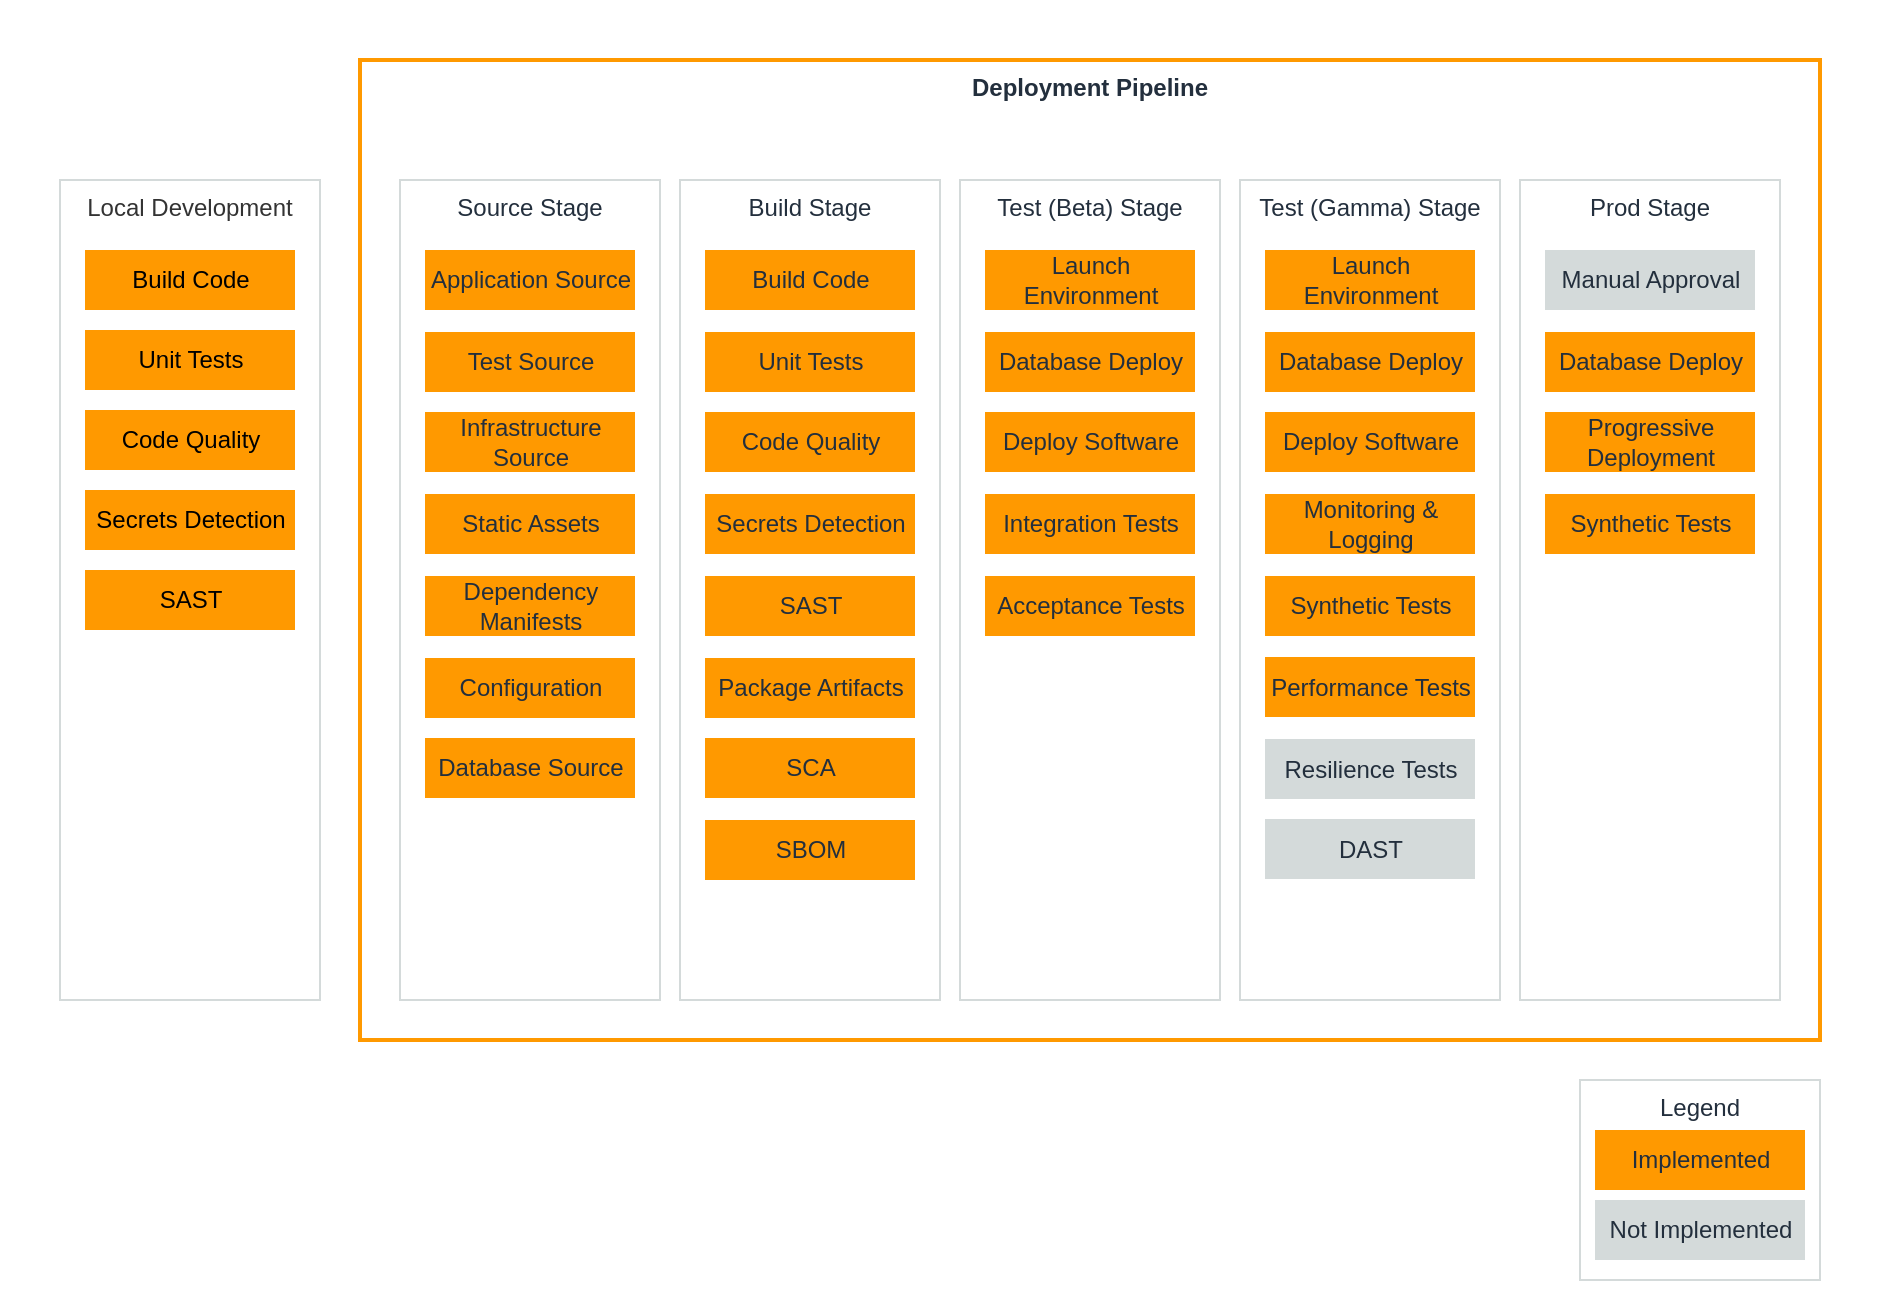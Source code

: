 <mxfile>
    <diagram id="wQqJdAkL07R6x1p4S5oJ" name="Page-1">
        <mxGraphModel dx="450" dy="381" grid="1" gridSize="10" guides="1" tooltips="1" connect="1" arrows="1" fold="1" page="1" pageScale="1" pageWidth="850" pageHeight="1100" math="0" shadow="0">
            <root>
                <mxCell id="0"/>
                <mxCell id="1" parent="0"/>
                <mxCell id="2" value="" style="fillColor=#FFFFFF;strokeColor=none;dashed=0;verticalAlign=top;fontStyle=0;fontColor=#232F3D;shadow=0;" parent="1" vertex="1">
                    <mxGeometry x="70" y="110" width="950" height="650" as="geometry"/>
                </mxCell>
                <mxCell id="4" value="Deployment Pipeline" style="fillColor=none;strokeColor=#FF9900;verticalAlign=top;fontStyle=1;fontColor=#232F3D;strokeWidth=2;shadow=0;" parent="1" vertex="1">
                    <mxGeometry x="250" y="140" width="730" height="490" as="geometry"/>
                </mxCell>
                <mxCell id="6" value="Legend" style="rounded=0;whiteSpace=wrap;html=1;fillColor=#FFFFFF;strokeColor=#D4DADA;fontColor=#232F3D;verticalAlign=top;shadow=0;glass=0;" parent="1" vertex="1">
                    <mxGeometry x="860" y="650" width="120" height="100" as="geometry"/>
                </mxCell>
                <mxCell id="11" value="Implemented" style="rounded=0;whiteSpace=wrap;html=1;fillColor=#ff9900;strokeColor=none;fontColor=#232F3D;shadow=0;" parent="1" vertex="1">
                    <mxGeometry x="867.5" y="675" width="105" height="30" as="geometry"/>
                </mxCell>
                <mxCell id="12" value="Not Implemented" style="rounded=0;whiteSpace=wrap;html=1;fillColor=#d4dada;strokeColor=none;fontColor=#232F3D;shadow=0;" parent="1" vertex="1">
                    <mxGeometry x="867.5" y="710" width="105" height="30" as="geometry"/>
                </mxCell>
                <mxCell id="13" value="Source Stage" style="fillColor=#FFFFFF;strokeColor=#D4DADA;verticalAlign=top;fontStyle=0;fontColor=#232F3D;shadow=0;" parent="1" vertex="1">
                    <mxGeometry x="270" y="200" width="130" height="410" as="geometry"/>
                </mxCell>
                <mxCell id="14" value="Build Stage" style="fillColor=#FFFFFF;strokeColor=#D4DADA;verticalAlign=top;fontStyle=0;fontColor=#232F3D;shadow=0;" parent="1" vertex="1">
                    <mxGeometry x="410" y="200" width="130" height="410" as="geometry"/>
                </mxCell>
                <mxCell id="15" value="Test (Beta) Stage" style="fillColor=#FFFFFF;strokeColor=#D4DADA;verticalAlign=top;fontStyle=0;fontColor=#232F3D;shadow=0;" parent="1" vertex="1">
                    <mxGeometry x="550" y="200" width="130" height="410" as="geometry"/>
                </mxCell>
                <mxCell id="16" value="Test (Gamma) Stage" style="fillColor=#FFFFFF;strokeColor=#D4DADA;verticalAlign=top;fontStyle=0;fontColor=#232F3D;shadow=0;" parent="1" vertex="1">
                    <mxGeometry x="690" y="200" width="130" height="410" as="geometry"/>
                </mxCell>
                <mxCell id="17" value="Prod Stage" style="fillColor=#FFFFFF;strokeColor=#D4DADA;verticalAlign=top;fontStyle=0;fontColor=#232F3D;shadow=0;glass=0;sketch=0;" parent="1" vertex="1">
                    <mxGeometry x="830" y="200" width="130" height="410" as="geometry"/>
                </mxCell>
                <mxCell id="18" value="Build Code" style="rounded=0;whiteSpace=wrap;html=1;fillColor=#ff9900;strokeColor=none;fontColor=#232F3D;shadow=0;" parent="1" vertex="1">
                    <mxGeometry x="422.5" y="235" width="105" height="30" as="geometry"/>
                </mxCell>
                <mxCell id="19" value="Unit Tests" style="rounded=0;whiteSpace=wrap;html=1;fillColor=#ff9900;strokeColor=none;fontColor=#232F3D;shadow=0;" parent="1" vertex="1">
                    <mxGeometry x="422.5" y="276" width="105" height="30" as="geometry"/>
                </mxCell>
                <mxCell id="20" value="Secrets Detection" style="rounded=0;whiteSpace=wrap;html=1;fillColor=#ff9900;strokeColor=none;fontColor=#232F3D;shadow=0;" parent="1" vertex="1">
                    <mxGeometry x="422.5" y="357" width="105" height="30" as="geometry"/>
                </mxCell>
                <mxCell id="21" value="Code Quality&lt;span style=&quot;font-family: monospace; font-size: 0px;&quot;&gt;%3CmxGraphModel%3E%3Croot%3E%3CmxCell%20id%3D%220%22%2F%3E%3CmxCell%20id%3D%221%22%20parent%3D%220%22%2F%3E%3CmxCell%20id%3D%222%22%20value%3D%22Secrets%20Detection%22%20style%3D%22rounded%3D0%3BwhiteSpace%3Dwrap%3Bhtml%3D1%3BfillColor%3D%23ff9900%3BstrokeColor%3D%23000000%3BfontColor%3D%23000000%3B%22%20vertex%3D%221%22%20parent%3D%221%22%3E%3CmxGeometry%20x%3D%22110%22%20y%3D%22320%22%20width%3D%22110%22%20height%3D%2240%22%20as%3D%22geometry%22%2F%3E%3C%2FmxCell%3E%3C%2Froot%3E%3C%2FmxGraphModel%3E&lt;/span&gt;" style="rounded=0;whiteSpace=wrap;html=1;fillColor=#ff9900;strokeColor=none;fontColor=#232F3D;shadow=0;" parent="1" vertex="1">
                    <mxGeometry x="422.5" y="316" width="105" height="30" as="geometry"/>
                </mxCell>
                <mxCell id="22" value="SAST" style="rounded=0;whiteSpace=wrap;html=1;fillColor=#FF9900;strokeColor=none;fontColor=#232F3D;shadow=0;" parent="1" vertex="1">
                    <mxGeometry x="422.5" y="398" width="105" height="30" as="geometry"/>
                </mxCell>
                <mxCell id="23" value="Package Artifacts" style="rounded=0;whiteSpace=wrap;html=1;fillColor=#ff9900;strokeColor=none;fontColor=#232F3D;shadow=0;" parent="1" vertex="1">
                    <mxGeometry x="422.5" y="439" width="105" height="30" as="geometry"/>
                </mxCell>
                <mxCell id="24" value="SCA" style="rounded=0;whiteSpace=wrap;html=1;fillColor=#ff9900;strokeColor=none;fontColor=#232F3D;shadow=0;" parent="1" vertex="1">
                    <mxGeometry x="422.5" y="479" width="105" height="30" as="geometry"/>
                </mxCell>
                <mxCell id="25" value="SBOM" style="rounded=0;whiteSpace=wrap;html=1;fillColor=#ff9900;strokeColor=none;fontColor=#232F3D;shadow=0;" parent="1" vertex="1">
                    <mxGeometry x="422.5" y="520" width="105" height="30" as="geometry"/>
                </mxCell>
                <mxCell id="26" value="Application Source" style="rounded=0;whiteSpace=wrap;html=1;fillColor=#ff9900;strokeColor=none;fontColor=#232F3D;shadow=0;" parent="1" vertex="1">
                    <mxGeometry x="282.5" y="235" width="105" height="30" as="geometry"/>
                </mxCell>
                <mxCell id="27" value="Test Source" style="rounded=0;whiteSpace=wrap;html=1;fillColor=#ff9900;strokeColor=none;fontColor=#232F3D;shadow=0;" parent="1" vertex="1">
                    <mxGeometry x="282.5" y="276" width="105" height="30" as="geometry"/>
                </mxCell>
                <mxCell id="28" value="Static Assets" style="rounded=0;whiteSpace=wrap;html=1;fillColor=#ff9900;strokeColor=none;fontColor=#232F3D;shadow=0;" parent="1" vertex="1">
                    <mxGeometry x="282.5" y="357" width="105" height="30" as="geometry"/>
                </mxCell>
                <mxCell id="29" value="Infrastructure Source" style="rounded=0;whiteSpace=wrap;html=1;fillColor=#ff9900;strokeColor=none;fontColor=#232F3D;shadow=0;" parent="1" vertex="1">
                    <mxGeometry x="282.5" y="316" width="105" height="30" as="geometry"/>
                </mxCell>
                <mxCell id="30" value="Dependency Manifests" style="rounded=0;whiteSpace=wrap;html=1;fillColor=#ff9900;strokeColor=none;fontColor=#232F3D;shadow=0;" parent="1" vertex="1">
                    <mxGeometry x="282.5" y="398" width="105" height="30" as="geometry"/>
                </mxCell>
                <mxCell id="31" value="Configuration" style="rounded=0;whiteSpace=wrap;html=1;fillColor=#ff9900;strokeColor=none;fontColor=#232F3D;shadow=0;" parent="1" vertex="1">
                    <mxGeometry x="282.5" y="439" width="105" height="30" as="geometry"/>
                </mxCell>
                <mxCell id="32" value="Database Source" style="rounded=0;whiteSpace=wrap;html=1;fillColor=#FF9900;strokeColor=none;fontColor=#232F3D;shadow=0;" parent="1" vertex="1">
                    <mxGeometry x="282.5" y="479" width="105" height="30" as="geometry"/>
                </mxCell>
                <mxCell id="33" value="Launch Environment" style="rounded=0;whiteSpace=wrap;html=1;fillColor=#FF9900;strokeColor=none;fontColor=#232F3D;shadow=0;" parent="1" vertex="1">
                    <mxGeometry x="562.5" y="235" width="105" height="30" as="geometry"/>
                </mxCell>
                <mxCell id="34" value="Integration Tests" style="rounded=0;whiteSpace=wrap;html=1;fillColor=#ff9900;strokeColor=none;fontColor=#232F3D;shadow=0;" parent="1" vertex="1">
                    <mxGeometry x="562.5" y="357" width="105" height="30" as="geometry"/>
                </mxCell>
                <mxCell id="35" value="Acceptance Tests" style="rounded=0;whiteSpace=wrap;html=1;fillColor=#ff9900;strokeColor=none;fontColor=#232F3D;shadow=0;" parent="1" vertex="1">
                    <mxGeometry x="562.5" y="398" width="105" height="30" as="geometry"/>
                </mxCell>
                <mxCell id="36" value="Database Deploy" style="rounded=0;whiteSpace=wrap;html=1;fillColor=#FF9900;strokeColor=none;fontColor=#232F3D;shadow=0;" parent="1" vertex="1">
                    <mxGeometry x="562.5" y="276" width="105" height="30" as="geometry"/>
                </mxCell>
                <mxCell id="37" value="Deploy Software" style="rounded=0;whiteSpace=wrap;html=1;fillColor=#FF9900;strokeColor=none;fontColor=#232F3D;shadow=0;" parent="1" vertex="1">
                    <mxGeometry x="562.5" y="316" width="105" height="30" as="geometry"/>
                </mxCell>
                <mxCell id="38" value="Launch Environment" style="rounded=0;whiteSpace=wrap;html=1;fillColor=#ff9900;strokeColor=none;fontColor=#232F3D;shadow=0;" parent="1" vertex="1">
                    <mxGeometry x="702.5" y="235" width="105" height="30" as="geometry"/>
                </mxCell>
                <mxCell id="39" value="Database Deploy" style="rounded=0;whiteSpace=wrap;html=1;fillColor=#ff9900;strokeColor=none;fontColor=#232F3D;shadow=0;" parent="1" vertex="1">
                    <mxGeometry x="702.5" y="276" width="105" height="30" as="geometry"/>
                </mxCell>
                <mxCell id="40" value="Monitoring &amp;amp; Logging" style="rounded=0;whiteSpace=wrap;html=1;fillColor=#ff9900;strokeColor=none;fontColor=#232F3D;shadow=0;" parent="1" vertex="1">
                    <mxGeometry x="702.5" y="357" width="105" height="30" as="geometry"/>
                </mxCell>
                <mxCell id="41" value="Deploy Software" style="rounded=0;whiteSpace=wrap;html=1;fillColor=#ff9900;strokeColor=none;fontColor=#232F3D;shadow=0;" parent="1" vertex="1">
                    <mxGeometry x="702.5" y="316" width="105" height="30" as="geometry"/>
                </mxCell>
                <mxCell id="42" value="Synthetic Tests" style="rounded=0;whiteSpace=wrap;html=1;fillColor=#ff9900;strokeColor=none;fontColor=#232F3D;shadow=0;" parent="1" vertex="1">
                    <mxGeometry x="702.5" y="398" width="105" height="30" as="geometry"/>
                </mxCell>
                <mxCell id="43" value="Performance Tests" style="rounded=0;whiteSpace=wrap;html=1;fillColor=#FF9900;strokeColor=none;fontColor=#232F3D;shadow=0;" parent="1" vertex="1">
                    <mxGeometry x="702.5" y="438.5" width="105" height="30" as="geometry"/>
                </mxCell>
                <mxCell id="44" value="Resilience Tests" style="rounded=0;whiteSpace=wrap;html=1;fillColor=#D4DADA;strokeColor=none;fontColor=#232F3D;shadow=0;" parent="1" vertex="1">
                    <mxGeometry x="702.5" y="479.5" width="105" height="30" as="geometry"/>
                </mxCell>
                <mxCell id="45" value="DAST" style="rounded=0;whiteSpace=wrap;html=1;fillColor=#D4DADA;strokeColor=none;fontColor=#232F3D;shadow=0;" parent="1" vertex="1">
                    <mxGeometry x="702.5" y="519.5" width="105" height="30" as="geometry"/>
                </mxCell>
                <mxCell id="46" value="Manual Approval" style="rounded=0;whiteSpace=wrap;html=1;fillColor=#D4DADA;strokeColor=none;fontColor=#232F3D;shadow=0;" parent="1" vertex="1">
                    <mxGeometry x="842.5" y="235" width="105" height="30" as="geometry"/>
                </mxCell>
                <mxCell id="47" value="Database Deploy" style="rounded=0;whiteSpace=wrap;html=1;fillColor=#ff9900;strokeColor=none;fontColor=#232F3D;shadow=0;" parent="1" vertex="1">
                    <mxGeometry x="842.5" y="276" width="105" height="30" as="geometry"/>
                </mxCell>
                <mxCell id="48" value="Synthetic Tests" style="rounded=0;whiteSpace=wrap;html=1;fillColor=#ff9900;strokeColor=none;fontColor=#232F3D;shadow=0;" parent="1" vertex="1">
                    <mxGeometry x="842.5" y="357" width="105" height="30" as="geometry"/>
                </mxCell>
                <mxCell id="49" value="Progressive Deployment" style="rounded=0;whiteSpace=wrap;html=1;fillColor=#ff9900;strokeColor=none;fontColor=#232F3D;shadow=0;" parent="1" vertex="1">
                    <mxGeometry x="842.5" y="316" width="105" height="30" as="geometry"/>
                </mxCell>
                <mxCell id="50" value="Local Development" style="fillColor=#FFFFFF;strokeColor=#D4DADA;verticalAlign=top;fontStyle=0;fontColor=#333333;shadow=0;" parent="1" vertex="1">
                    <mxGeometry x="100" y="200" width="130" height="410" as="geometry"/>
                </mxCell>
                <mxCell id="51" value="Build Code" style="rounded=0;whiteSpace=wrap;html=1;fillColor=#ff9900;strokeColor=none;fontColor=#000000;shadow=0;" parent="1" vertex="1">
                    <mxGeometry x="112.5" y="235" width="105" height="30" as="geometry"/>
                </mxCell>
                <mxCell id="52" value="Unit Tests" style="rounded=0;whiteSpace=wrap;html=1;fillColor=#ff9900;strokeColor=none;fontColor=#000000;shadow=0;" parent="1" vertex="1">
                    <mxGeometry x="112.5" y="275" width="105" height="30" as="geometry"/>
                </mxCell>
                <mxCell id="53" value="Secrets Detection" style="rounded=0;whiteSpace=wrap;html=1;fillColor=#ff9900;strokeColor=none;fontColor=#000000;shadow=0;" parent="1" vertex="1">
                    <mxGeometry x="112.5" y="355" width="105" height="30" as="geometry"/>
                </mxCell>
                <mxCell id="54" value="Code Quality&lt;span style=&quot;color: rgba(0 , 0 , 0 , 0) ; font-family: monospace ; font-size: 0px&quot;&gt;%3CmxGraphModel%3E%3Croot%3E%3CmxCell%20id%3D%220%22%2F%3E%3CmxCell%20id%3D%221%22%20parent%3D%220%22%2F%3E%3CmxCell%20id%3D%222%22%20value%3D%22Secrets%20Detection%22%20style%3D%22rounded%3D0%3BwhiteSpace%3Dwrap%3Bhtml%3D1%3BfillColor%3D%23ff9900%3BstrokeColor%3D%23000000%3BfontColor%3D%23000000%3B%22%20vertex%3D%221%22%20parent%3D%221%22%3E%3CmxGeometry%20x%3D%22110%22%20y%3D%22320%22%20width%3D%22110%22%20height%3D%2240%22%20as%3D%22geometry%22%2F%3E%3C%2FmxCell%3E%3C%2Froot%3E%3C%2FmxGraphModel%3E&lt;/span&gt;" style="rounded=0;whiteSpace=wrap;html=1;fillColor=#ff9900;strokeColor=none;fontColor=#000000;shadow=0;" parent="1" vertex="1">
                    <mxGeometry x="112.5" y="315" width="105" height="30" as="geometry"/>
                </mxCell>
                <mxCell id="55" value="SAST" style="rounded=0;whiteSpace=wrap;html=1;fillColor=#ff9900;strokeColor=none;fontColor=#000000;shadow=0;" parent="1" vertex="1">
                    <mxGeometry x="112.5" y="395" width="105" height="30" as="geometry"/>
                </mxCell>
            </root>
        </mxGraphModel>
    </diagram>
</mxfile>